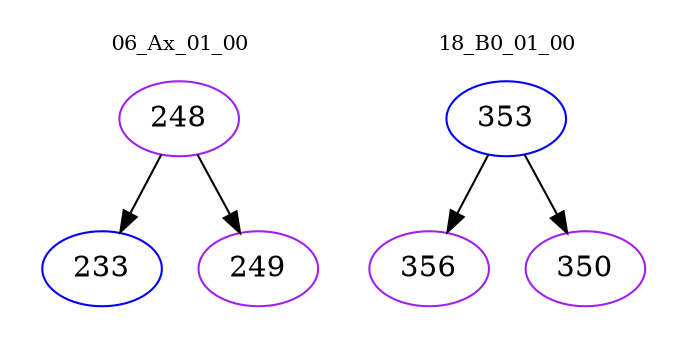 digraph{
subgraph cluster_0 {
color = white
label = "06_Ax_01_00";
fontsize=10;
T0_248 [label="248", color="purple"]
T0_248 -> T0_233 [color="black"]
T0_233 [label="233", color="blue"]
T0_248 -> T0_249 [color="black"]
T0_249 [label="249", color="purple"]
}
subgraph cluster_1 {
color = white
label = "18_B0_01_00";
fontsize=10;
T1_353 [label="353", color="blue"]
T1_353 -> T1_356 [color="black"]
T1_356 [label="356", color="purple"]
T1_353 -> T1_350 [color="black"]
T1_350 [label="350", color="purple"]
}
}
